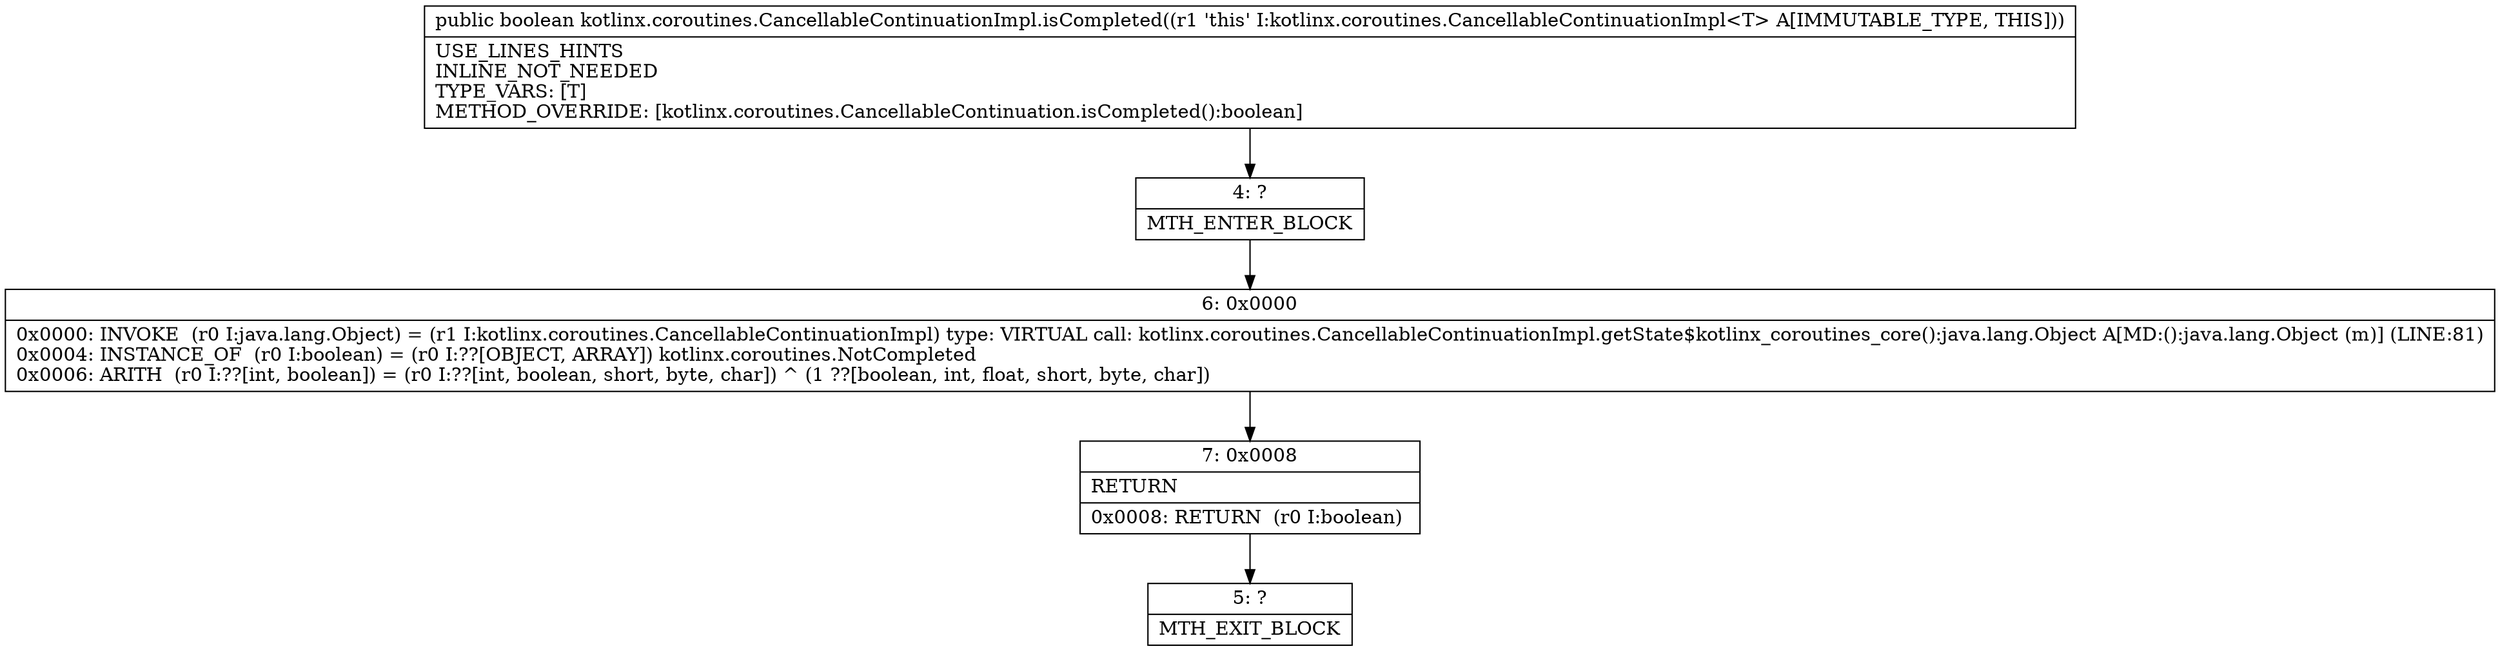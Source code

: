 digraph "CFG forkotlinx.coroutines.CancellableContinuationImpl.isCompleted()Z" {
Node_4 [shape=record,label="{4\:\ ?|MTH_ENTER_BLOCK\l}"];
Node_6 [shape=record,label="{6\:\ 0x0000|0x0000: INVOKE  (r0 I:java.lang.Object) = (r1 I:kotlinx.coroutines.CancellableContinuationImpl) type: VIRTUAL call: kotlinx.coroutines.CancellableContinuationImpl.getState$kotlinx_coroutines_core():java.lang.Object A[MD:():java.lang.Object (m)] (LINE:81)\l0x0004: INSTANCE_OF  (r0 I:boolean) = (r0 I:??[OBJECT, ARRAY]) kotlinx.coroutines.NotCompleted \l0x0006: ARITH  (r0 I:??[int, boolean]) = (r0 I:??[int, boolean, short, byte, char]) ^ (1 ??[boolean, int, float, short, byte, char]) \l}"];
Node_7 [shape=record,label="{7\:\ 0x0008|RETURN\l|0x0008: RETURN  (r0 I:boolean) \l}"];
Node_5 [shape=record,label="{5\:\ ?|MTH_EXIT_BLOCK\l}"];
MethodNode[shape=record,label="{public boolean kotlinx.coroutines.CancellableContinuationImpl.isCompleted((r1 'this' I:kotlinx.coroutines.CancellableContinuationImpl\<T\> A[IMMUTABLE_TYPE, THIS]))  | USE_LINES_HINTS\lINLINE_NOT_NEEDED\lTYPE_VARS: [T]\lMETHOD_OVERRIDE: [kotlinx.coroutines.CancellableContinuation.isCompleted():boolean]\l}"];
MethodNode -> Node_4;Node_4 -> Node_6;
Node_6 -> Node_7;
Node_7 -> Node_5;
}

